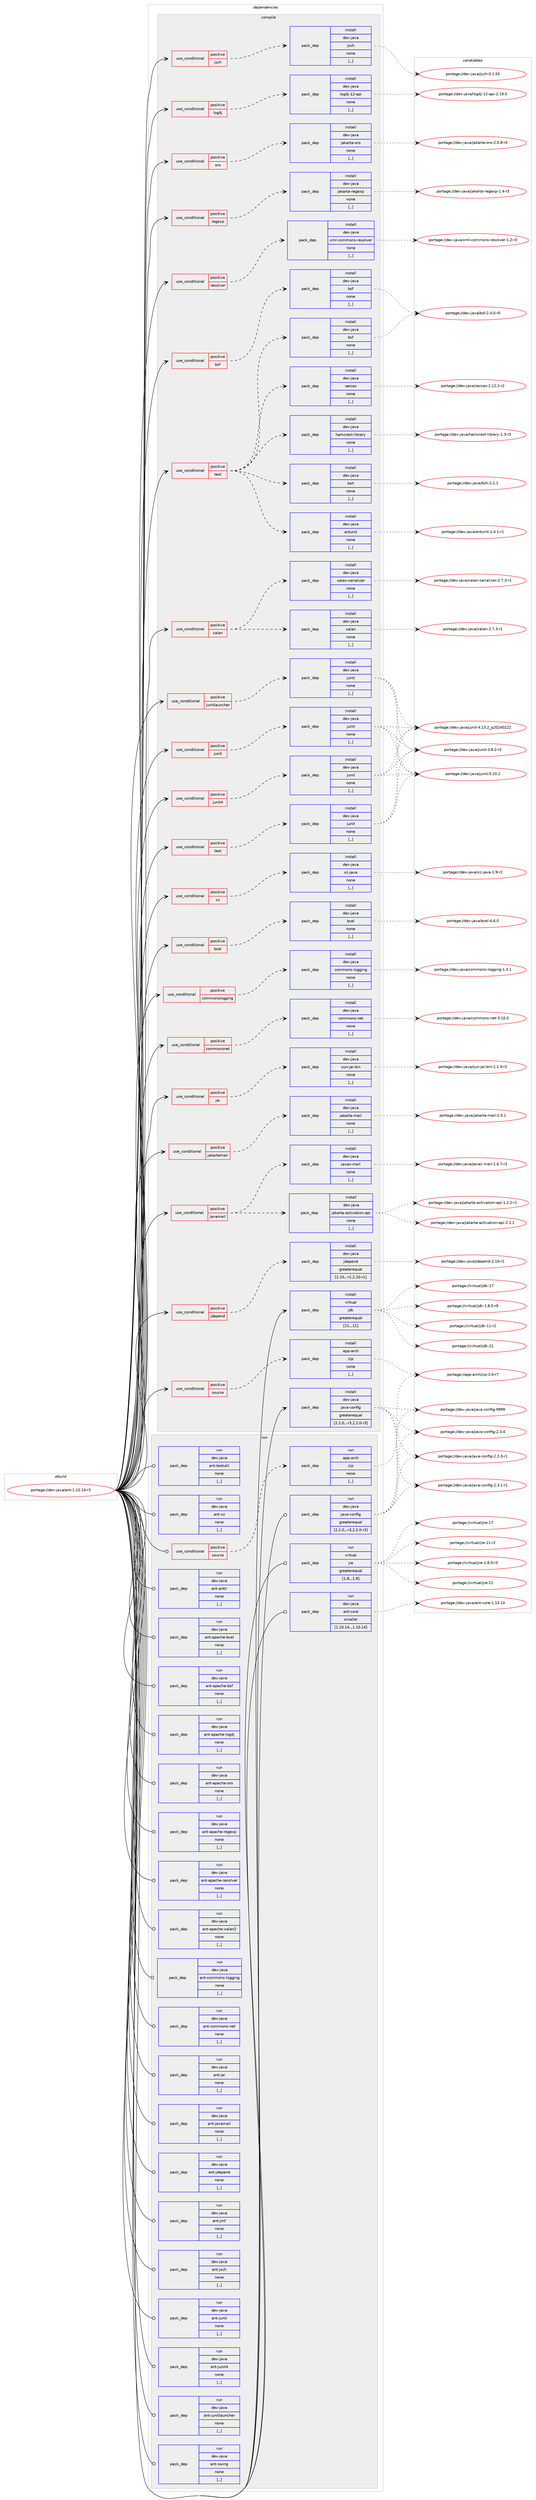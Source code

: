digraph prolog {

# *************
# Graph options
# *************

newrank=true;
concentrate=true;
compound=true;
graph [rankdir=LR,fontname=Helvetica,fontsize=10,ranksep=1.5];#, ranksep=2.5, nodesep=0.2];
edge  [arrowhead=vee];
node  [fontname=Helvetica,fontsize=10];

# **********
# The ebuild
# **********

subgraph cluster_leftcol {
color=gray;
label=<<i>ebuild</i>>;
id [label="portage://dev-java/ant-1.10.14-r3", color=red, width=4, href="../dev-java/ant-1.10.14-r3.svg"];
}

# ****************
# The dependencies
# ****************

subgraph cluster_midcol {
color=gray;
label=<<i>dependencies</i>>;
subgraph cluster_compile {
fillcolor="#eeeeee";
style=filled;
label=<<i>compile</i>>;
subgraph cond21491 {
dependency92305 [label=<<TABLE BORDER="0" CELLBORDER="1" CELLSPACING="0" CELLPADDING="4"><TR><TD ROWSPAN="3" CELLPADDING="10">use_conditional</TD></TR><TR><TD>positive</TD></TR><TR><TD>bcel</TD></TR></TABLE>>, shape=none, color=red];
subgraph pack69757 {
dependency92306 [label=<<TABLE BORDER="0" CELLBORDER="1" CELLSPACING="0" CELLPADDING="4" WIDTH="220"><TR><TD ROWSPAN="6" CELLPADDING="30">pack_dep</TD></TR><TR><TD WIDTH="110">install</TD></TR><TR><TD>dev-java</TD></TR><TR><TD>bcel</TD></TR><TR><TD>none</TD></TR><TR><TD>[,,]</TD></TR></TABLE>>, shape=none, color=blue];
}
dependency92305:e -> dependency92306:w [weight=20,style="dashed",arrowhead="vee"];
}
id:e -> dependency92305:w [weight=20,style="solid",arrowhead="vee"];
subgraph cond21492 {
dependency92307 [label=<<TABLE BORDER="0" CELLBORDER="1" CELLSPACING="0" CELLPADDING="4"><TR><TD ROWSPAN="3" CELLPADDING="10">use_conditional</TD></TR><TR><TD>positive</TD></TR><TR><TD>bsf</TD></TR></TABLE>>, shape=none, color=red];
subgraph pack69758 {
dependency92308 [label=<<TABLE BORDER="0" CELLBORDER="1" CELLSPACING="0" CELLPADDING="4" WIDTH="220"><TR><TD ROWSPAN="6" CELLPADDING="30">pack_dep</TD></TR><TR><TD WIDTH="110">install</TD></TR><TR><TD>dev-java</TD></TR><TR><TD>bsf</TD></TR><TR><TD>none</TD></TR><TR><TD>[,,]</TD></TR></TABLE>>, shape=none, color=blue];
}
dependency92307:e -> dependency92308:w [weight=20,style="dashed",arrowhead="vee"];
}
id:e -> dependency92307:w [weight=20,style="solid",arrowhead="vee"];
subgraph cond21493 {
dependency92309 [label=<<TABLE BORDER="0" CELLBORDER="1" CELLSPACING="0" CELLPADDING="4"><TR><TD ROWSPAN="3" CELLPADDING="10">use_conditional</TD></TR><TR><TD>positive</TD></TR><TR><TD>commonslogging</TD></TR></TABLE>>, shape=none, color=red];
subgraph pack69759 {
dependency92310 [label=<<TABLE BORDER="0" CELLBORDER="1" CELLSPACING="0" CELLPADDING="4" WIDTH="220"><TR><TD ROWSPAN="6" CELLPADDING="30">pack_dep</TD></TR><TR><TD WIDTH="110">install</TD></TR><TR><TD>dev-java</TD></TR><TR><TD>commons-logging</TD></TR><TR><TD>none</TD></TR><TR><TD>[,,]</TD></TR></TABLE>>, shape=none, color=blue];
}
dependency92309:e -> dependency92310:w [weight=20,style="dashed",arrowhead="vee"];
}
id:e -> dependency92309:w [weight=20,style="solid",arrowhead="vee"];
subgraph cond21494 {
dependency92311 [label=<<TABLE BORDER="0" CELLBORDER="1" CELLSPACING="0" CELLPADDING="4"><TR><TD ROWSPAN="3" CELLPADDING="10">use_conditional</TD></TR><TR><TD>positive</TD></TR><TR><TD>commonsnet</TD></TR></TABLE>>, shape=none, color=red];
subgraph pack69760 {
dependency92312 [label=<<TABLE BORDER="0" CELLBORDER="1" CELLSPACING="0" CELLPADDING="4" WIDTH="220"><TR><TD ROWSPAN="6" CELLPADDING="30">pack_dep</TD></TR><TR><TD WIDTH="110">install</TD></TR><TR><TD>dev-java</TD></TR><TR><TD>commons-net</TD></TR><TR><TD>none</TD></TR><TR><TD>[,,]</TD></TR></TABLE>>, shape=none, color=blue];
}
dependency92311:e -> dependency92312:w [weight=20,style="dashed",arrowhead="vee"];
}
id:e -> dependency92311:w [weight=20,style="solid",arrowhead="vee"];
subgraph cond21495 {
dependency92313 [label=<<TABLE BORDER="0" CELLBORDER="1" CELLSPACING="0" CELLPADDING="4"><TR><TD ROWSPAN="3" CELLPADDING="10">use_conditional</TD></TR><TR><TD>positive</TD></TR><TR><TD>jai</TD></TR></TABLE>>, shape=none, color=red];
subgraph pack69761 {
dependency92314 [label=<<TABLE BORDER="0" CELLBORDER="1" CELLSPACING="0" CELLPADDING="4" WIDTH="220"><TR><TD ROWSPAN="6" CELLPADDING="30">pack_dep</TD></TR><TR><TD WIDTH="110">install</TD></TR><TR><TD>dev-java</TD></TR><TR><TD>sun-jai-bin</TD></TR><TR><TD>none</TD></TR><TR><TD>[,,]</TD></TR></TABLE>>, shape=none, color=blue];
}
dependency92313:e -> dependency92314:w [weight=20,style="dashed",arrowhead="vee"];
}
id:e -> dependency92313:w [weight=20,style="solid",arrowhead="vee"];
subgraph cond21496 {
dependency92315 [label=<<TABLE BORDER="0" CELLBORDER="1" CELLSPACING="0" CELLPADDING="4"><TR><TD ROWSPAN="3" CELLPADDING="10">use_conditional</TD></TR><TR><TD>positive</TD></TR><TR><TD>jakartamail</TD></TR></TABLE>>, shape=none, color=red];
subgraph pack69762 {
dependency92316 [label=<<TABLE BORDER="0" CELLBORDER="1" CELLSPACING="0" CELLPADDING="4" WIDTH="220"><TR><TD ROWSPAN="6" CELLPADDING="30">pack_dep</TD></TR><TR><TD WIDTH="110">install</TD></TR><TR><TD>dev-java</TD></TR><TR><TD>jakarta-mail</TD></TR><TR><TD>none</TD></TR><TR><TD>[,,]</TD></TR></TABLE>>, shape=none, color=blue];
}
dependency92315:e -> dependency92316:w [weight=20,style="dashed",arrowhead="vee"];
}
id:e -> dependency92315:w [weight=20,style="solid",arrowhead="vee"];
subgraph cond21497 {
dependency92317 [label=<<TABLE BORDER="0" CELLBORDER="1" CELLSPACING="0" CELLPADDING="4"><TR><TD ROWSPAN="3" CELLPADDING="10">use_conditional</TD></TR><TR><TD>positive</TD></TR><TR><TD>javamail</TD></TR></TABLE>>, shape=none, color=red];
subgraph pack69763 {
dependency92318 [label=<<TABLE BORDER="0" CELLBORDER="1" CELLSPACING="0" CELLPADDING="4" WIDTH="220"><TR><TD ROWSPAN="6" CELLPADDING="30">pack_dep</TD></TR><TR><TD WIDTH="110">install</TD></TR><TR><TD>dev-java</TD></TR><TR><TD>jakarta-activation-api</TD></TR><TR><TD>none</TD></TR><TR><TD>[,,]</TD></TR></TABLE>>, shape=none, color=blue];
}
dependency92317:e -> dependency92318:w [weight=20,style="dashed",arrowhead="vee"];
subgraph pack69764 {
dependency92319 [label=<<TABLE BORDER="0" CELLBORDER="1" CELLSPACING="0" CELLPADDING="4" WIDTH="220"><TR><TD ROWSPAN="6" CELLPADDING="30">pack_dep</TD></TR><TR><TD WIDTH="110">install</TD></TR><TR><TD>dev-java</TD></TR><TR><TD>javax-mail</TD></TR><TR><TD>none</TD></TR><TR><TD>[,,]</TD></TR></TABLE>>, shape=none, color=blue];
}
dependency92317:e -> dependency92319:w [weight=20,style="dashed",arrowhead="vee"];
}
id:e -> dependency92317:w [weight=20,style="solid",arrowhead="vee"];
subgraph cond21498 {
dependency92320 [label=<<TABLE BORDER="0" CELLBORDER="1" CELLSPACING="0" CELLPADDING="4"><TR><TD ROWSPAN="3" CELLPADDING="10">use_conditional</TD></TR><TR><TD>positive</TD></TR><TR><TD>jdepend</TD></TR></TABLE>>, shape=none, color=red];
subgraph pack69765 {
dependency92321 [label=<<TABLE BORDER="0" CELLBORDER="1" CELLSPACING="0" CELLPADDING="4" WIDTH="220"><TR><TD ROWSPAN="6" CELLPADDING="30">pack_dep</TD></TR><TR><TD WIDTH="110">install</TD></TR><TR><TD>dev-java</TD></TR><TR><TD>jdepend</TD></TR><TR><TD>greaterequal</TD></TR><TR><TD>[2.10,,-r1,2.10-r1]</TD></TR></TABLE>>, shape=none, color=blue];
}
dependency92320:e -> dependency92321:w [weight=20,style="dashed",arrowhead="vee"];
}
id:e -> dependency92320:w [weight=20,style="solid",arrowhead="vee"];
subgraph cond21499 {
dependency92322 [label=<<TABLE BORDER="0" CELLBORDER="1" CELLSPACING="0" CELLPADDING="4"><TR><TD ROWSPAN="3" CELLPADDING="10">use_conditional</TD></TR><TR><TD>positive</TD></TR><TR><TD>jsch</TD></TR></TABLE>>, shape=none, color=red];
subgraph pack69766 {
dependency92323 [label=<<TABLE BORDER="0" CELLBORDER="1" CELLSPACING="0" CELLPADDING="4" WIDTH="220"><TR><TD ROWSPAN="6" CELLPADDING="30">pack_dep</TD></TR><TR><TD WIDTH="110">install</TD></TR><TR><TD>dev-java</TD></TR><TR><TD>jsch</TD></TR><TR><TD>none</TD></TR><TR><TD>[,,]</TD></TR></TABLE>>, shape=none, color=blue];
}
dependency92322:e -> dependency92323:w [weight=20,style="dashed",arrowhead="vee"];
}
id:e -> dependency92322:w [weight=20,style="solid",arrowhead="vee"];
subgraph cond21500 {
dependency92324 [label=<<TABLE BORDER="0" CELLBORDER="1" CELLSPACING="0" CELLPADDING="4"><TR><TD ROWSPAN="3" CELLPADDING="10">use_conditional</TD></TR><TR><TD>positive</TD></TR><TR><TD>junit</TD></TR></TABLE>>, shape=none, color=red];
subgraph pack69767 {
dependency92325 [label=<<TABLE BORDER="0" CELLBORDER="1" CELLSPACING="0" CELLPADDING="4" WIDTH="220"><TR><TD ROWSPAN="6" CELLPADDING="30">pack_dep</TD></TR><TR><TD WIDTH="110">install</TD></TR><TR><TD>dev-java</TD></TR><TR><TD>junit</TD></TR><TR><TD>none</TD></TR><TR><TD>[,,]</TD></TR></TABLE>>, shape=none, color=blue];
}
dependency92324:e -> dependency92325:w [weight=20,style="dashed",arrowhead="vee"];
}
id:e -> dependency92324:w [weight=20,style="solid",arrowhead="vee"];
subgraph cond21501 {
dependency92326 [label=<<TABLE BORDER="0" CELLBORDER="1" CELLSPACING="0" CELLPADDING="4"><TR><TD ROWSPAN="3" CELLPADDING="10">use_conditional</TD></TR><TR><TD>positive</TD></TR><TR><TD>junit4</TD></TR></TABLE>>, shape=none, color=red];
subgraph pack69768 {
dependency92327 [label=<<TABLE BORDER="0" CELLBORDER="1" CELLSPACING="0" CELLPADDING="4" WIDTH="220"><TR><TD ROWSPAN="6" CELLPADDING="30">pack_dep</TD></TR><TR><TD WIDTH="110">install</TD></TR><TR><TD>dev-java</TD></TR><TR><TD>junit</TD></TR><TR><TD>none</TD></TR><TR><TD>[,,]</TD></TR></TABLE>>, shape=none, color=blue];
}
dependency92326:e -> dependency92327:w [weight=20,style="dashed",arrowhead="vee"];
}
id:e -> dependency92326:w [weight=20,style="solid",arrowhead="vee"];
subgraph cond21502 {
dependency92328 [label=<<TABLE BORDER="0" CELLBORDER="1" CELLSPACING="0" CELLPADDING="4"><TR><TD ROWSPAN="3" CELLPADDING="10">use_conditional</TD></TR><TR><TD>positive</TD></TR><TR><TD>junitlauncher</TD></TR></TABLE>>, shape=none, color=red];
subgraph pack69769 {
dependency92329 [label=<<TABLE BORDER="0" CELLBORDER="1" CELLSPACING="0" CELLPADDING="4" WIDTH="220"><TR><TD ROWSPAN="6" CELLPADDING="30">pack_dep</TD></TR><TR><TD WIDTH="110">install</TD></TR><TR><TD>dev-java</TD></TR><TR><TD>junit</TD></TR><TR><TD>none</TD></TR><TR><TD>[,,]</TD></TR></TABLE>>, shape=none, color=blue];
}
dependency92328:e -> dependency92329:w [weight=20,style="dashed",arrowhead="vee"];
}
id:e -> dependency92328:w [weight=20,style="solid",arrowhead="vee"];
subgraph cond21503 {
dependency92330 [label=<<TABLE BORDER="0" CELLBORDER="1" CELLSPACING="0" CELLPADDING="4"><TR><TD ROWSPAN="3" CELLPADDING="10">use_conditional</TD></TR><TR><TD>positive</TD></TR><TR><TD>log4j</TD></TR></TABLE>>, shape=none, color=red];
subgraph pack69770 {
dependency92331 [label=<<TABLE BORDER="0" CELLBORDER="1" CELLSPACING="0" CELLPADDING="4" WIDTH="220"><TR><TD ROWSPAN="6" CELLPADDING="30">pack_dep</TD></TR><TR><TD WIDTH="110">install</TD></TR><TR><TD>dev-java</TD></TR><TR><TD>log4j-12-api</TD></TR><TR><TD>none</TD></TR><TR><TD>[,,]</TD></TR></TABLE>>, shape=none, color=blue];
}
dependency92330:e -> dependency92331:w [weight=20,style="dashed",arrowhead="vee"];
}
id:e -> dependency92330:w [weight=20,style="solid",arrowhead="vee"];
subgraph cond21504 {
dependency92332 [label=<<TABLE BORDER="0" CELLBORDER="1" CELLSPACING="0" CELLPADDING="4"><TR><TD ROWSPAN="3" CELLPADDING="10">use_conditional</TD></TR><TR><TD>positive</TD></TR><TR><TD>oro</TD></TR></TABLE>>, shape=none, color=red];
subgraph pack69771 {
dependency92333 [label=<<TABLE BORDER="0" CELLBORDER="1" CELLSPACING="0" CELLPADDING="4" WIDTH="220"><TR><TD ROWSPAN="6" CELLPADDING="30">pack_dep</TD></TR><TR><TD WIDTH="110">install</TD></TR><TR><TD>dev-java</TD></TR><TR><TD>jakarta-oro</TD></TR><TR><TD>none</TD></TR><TR><TD>[,,]</TD></TR></TABLE>>, shape=none, color=blue];
}
dependency92332:e -> dependency92333:w [weight=20,style="dashed",arrowhead="vee"];
}
id:e -> dependency92332:w [weight=20,style="solid",arrowhead="vee"];
subgraph cond21505 {
dependency92334 [label=<<TABLE BORDER="0" CELLBORDER="1" CELLSPACING="0" CELLPADDING="4"><TR><TD ROWSPAN="3" CELLPADDING="10">use_conditional</TD></TR><TR><TD>positive</TD></TR><TR><TD>regexp</TD></TR></TABLE>>, shape=none, color=red];
subgraph pack69772 {
dependency92335 [label=<<TABLE BORDER="0" CELLBORDER="1" CELLSPACING="0" CELLPADDING="4" WIDTH="220"><TR><TD ROWSPAN="6" CELLPADDING="30">pack_dep</TD></TR><TR><TD WIDTH="110">install</TD></TR><TR><TD>dev-java</TD></TR><TR><TD>jakarta-regexp</TD></TR><TR><TD>none</TD></TR><TR><TD>[,,]</TD></TR></TABLE>>, shape=none, color=blue];
}
dependency92334:e -> dependency92335:w [weight=20,style="dashed",arrowhead="vee"];
}
id:e -> dependency92334:w [weight=20,style="solid",arrowhead="vee"];
subgraph cond21506 {
dependency92336 [label=<<TABLE BORDER="0" CELLBORDER="1" CELLSPACING="0" CELLPADDING="4"><TR><TD ROWSPAN="3" CELLPADDING="10">use_conditional</TD></TR><TR><TD>positive</TD></TR><TR><TD>resolver</TD></TR></TABLE>>, shape=none, color=red];
subgraph pack69773 {
dependency92337 [label=<<TABLE BORDER="0" CELLBORDER="1" CELLSPACING="0" CELLPADDING="4" WIDTH="220"><TR><TD ROWSPAN="6" CELLPADDING="30">pack_dep</TD></TR><TR><TD WIDTH="110">install</TD></TR><TR><TD>dev-java</TD></TR><TR><TD>xml-commons-resolver</TD></TR><TR><TD>none</TD></TR><TR><TD>[,,]</TD></TR></TABLE>>, shape=none, color=blue];
}
dependency92336:e -> dependency92337:w [weight=20,style="dashed",arrowhead="vee"];
}
id:e -> dependency92336:w [weight=20,style="solid",arrowhead="vee"];
subgraph cond21507 {
dependency92338 [label=<<TABLE BORDER="0" CELLBORDER="1" CELLSPACING="0" CELLPADDING="4"><TR><TD ROWSPAN="3" CELLPADDING="10">use_conditional</TD></TR><TR><TD>positive</TD></TR><TR><TD>source</TD></TR></TABLE>>, shape=none, color=red];
subgraph pack69774 {
dependency92339 [label=<<TABLE BORDER="0" CELLBORDER="1" CELLSPACING="0" CELLPADDING="4" WIDTH="220"><TR><TD ROWSPAN="6" CELLPADDING="30">pack_dep</TD></TR><TR><TD WIDTH="110">install</TD></TR><TR><TD>app-arch</TD></TR><TR><TD>zip</TD></TR><TR><TD>none</TD></TR><TR><TD>[,,]</TD></TR></TABLE>>, shape=none, color=blue];
}
dependency92338:e -> dependency92339:w [weight=20,style="dashed",arrowhead="vee"];
}
id:e -> dependency92338:w [weight=20,style="solid",arrowhead="vee"];
subgraph cond21508 {
dependency92340 [label=<<TABLE BORDER="0" CELLBORDER="1" CELLSPACING="0" CELLPADDING="4"><TR><TD ROWSPAN="3" CELLPADDING="10">use_conditional</TD></TR><TR><TD>positive</TD></TR><TR><TD>test</TD></TR></TABLE>>, shape=none, color=red];
subgraph pack69775 {
dependency92341 [label=<<TABLE BORDER="0" CELLBORDER="1" CELLSPACING="0" CELLPADDING="4" WIDTH="220"><TR><TD ROWSPAN="6" CELLPADDING="30">pack_dep</TD></TR><TR><TD WIDTH="110">install</TD></TR><TR><TD>dev-java</TD></TR><TR><TD>antunit</TD></TR><TR><TD>none</TD></TR><TR><TD>[,,]</TD></TR></TABLE>>, shape=none, color=blue];
}
dependency92340:e -> dependency92341:w [weight=20,style="dashed",arrowhead="vee"];
subgraph pack69776 {
dependency92342 [label=<<TABLE BORDER="0" CELLBORDER="1" CELLSPACING="0" CELLPADDING="4" WIDTH="220"><TR><TD ROWSPAN="6" CELLPADDING="30">pack_dep</TD></TR><TR><TD WIDTH="110">install</TD></TR><TR><TD>dev-java</TD></TR><TR><TD>bsf</TD></TR><TR><TD>none</TD></TR><TR><TD>[,,]</TD></TR></TABLE>>, shape=none, color=blue];
}
dependency92340:e -> dependency92342:w [weight=20,style="dashed",arrowhead="vee"];
subgraph pack69777 {
dependency92343 [label=<<TABLE BORDER="0" CELLBORDER="1" CELLSPACING="0" CELLPADDING="4" WIDTH="220"><TR><TD ROWSPAN="6" CELLPADDING="30">pack_dep</TD></TR><TR><TD WIDTH="110">install</TD></TR><TR><TD>dev-java</TD></TR><TR><TD>bsh</TD></TR><TR><TD>none</TD></TR><TR><TD>[,,]</TD></TR></TABLE>>, shape=none, color=blue];
}
dependency92340:e -> dependency92343:w [weight=20,style="dashed",arrowhead="vee"];
subgraph pack69778 {
dependency92344 [label=<<TABLE BORDER="0" CELLBORDER="1" CELLSPACING="0" CELLPADDING="4" WIDTH="220"><TR><TD ROWSPAN="6" CELLPADDING="30">pack_dep</TD></TR><TR><TD WIDTH="110">install</TD></TR><TR><TD>dev-java</TD></TR><TR><TD>hamcrest-library</TD></TR><TR><TD>none</TD></TR><TR><TD>[,,]</TD></TR></TABLE>>, shape=none, color=blue];
}
dependency92340:e -> dependency92344:w [weight=20,style="dashed",arrowhead="vee"];
subgraph pack69779 {
dependency92345 [label=<<TABLE BORDER="0" CELLBORDER="1" CELLSPACING="0" CELLPADDING="4" WIDTH="220"><TR><TD ROWSPAN="6" CELLPADDING="30">pack_dep</TD></TR><TR><TD WIDTH="110">install</TD></TR><TR><TD>dev-java</TD></TR><TR><TD>xerces</TD></TR><TR><TD>none</TD></TR><TR><TD>[,,]</TD></TR></TABLE>>, shape=none, color=blue];
}
dependency92340:e -> dependency92345:w [weight=20,style="dashed",arrowhead="vee"];
}
id:e -> dependency92340:w [weight=20,style="solid",arrowhead="vee"];
subgraph cond21509 {
dependency92346 [label=<<TABLE BORDER="0" CELLBORDER="1" CELLSPACING="0" CELLPADDING="4"><TR><TD ROWSPAN="3" CELLPADDING="10">use_conditional</TD></TR><TR><TD>positive</TD></TR><TR><TD>test</TD></TR></TABLE>>, shape=none, color=red];
subgraph pack69780 {
dependency92347 [label=<<TABLE BORDER="0" CELLBORDER="1" CELLSPACING="0" CELLPADDING="4" WIDTH="220"><TR><TD ROWSPAN="6" CELLPADDING="30">pack_dep</TD></TR><TR><TD WIDTH="110">install</TD></TR><TR><TD>dev-java</TD></TR><TR><TD>junit</TD></TR><TR><TD>none</TD></TR><TR><TD>[,,]</TD></TR></TABLE>>, shape=none, color=blue];
}
dependency92346:e -> dependency92347:w [weight=20,style="dashed",arrowhead="vee"];
}
id:e -> dependency92346:w [weight=20,style="solid",arrowhead="vee"];
subgraph cond21510 {
dependency92348 [label=<<TABLE BORDER="0" CELLBORDER="1" CELLSPACING="0" CELLPADDING="4"><TR><TD ROWSPAN="3" CELLPADDING="10">use_conditional</TD></TR><TR><TD>positive</TD></TR><TR><TD>xalan</TD></TR></TABLE>>, shape=none, color=red];
subgraph pack69781 {
dependency92349 [label=<<TABLE BORDER="0" CELLBORDER="1" CELLSPACING="0" CELLPADDING="4" WIDTH="220"><TR><TD ROWSPAN="6" CELLPADDING="30">pack_dep</TD></TR><TR><TD WIDTH="110">install</TD></TR><TR><TD>dev-java</TD></TR><TR><TD>xalan</TD></TR><TR><TD>none</TD></TR><TR><TD>[,,]</TD></TR></TABLE>>, shape=none, color=blue];
}
dependency92348:e -> dependency92349:w [weight=20,style="dashed",arrowhead="vee"];
subgraph pack69782 {
dependency92350 [label=<<TABLE BORDER="0" CELLBORDER="1" CELLSPACING="0" CELLPADDING="4" WIDTH="220"><TR><TD ROWSPAN="6" CELLPADDING="30">pack_dep</TD></TR><TR><TD WIDTH="110">install</TD></TR><TR><TD>dev-java</TD></TR><TR><TD>xalan-serializer</TD></TR><TR><TD>none</TD></TR><TR><TD>[,,]</TD></TR></TABLE>>, shape=none, color=blue];
}
dependency92348:e -> dependency92350:w [weight=20,style="dashed",arrowhead="vee"];
}
id:e -> dependency92348:w [weight=20,style="solid",arrowhead="vee"];
subgraph cond21511 {
dependency92351 [label=<<TABLE BORDER="0" CELLBORDER="1" CELLSPACING="0" CELLPADDING="4"><TR><TD ROWSPAN="3" CELLPADDING="10">use_conditional</TD></TR><TR><TD>positive</TD></TR><TR><TD>xz</TD></TR></TABLE>>, shape=none, color=red];
subgraph pack69783 {
dependency92352 [label=<<TABLE BORDER="0" CELLBORDER="1" CELLSPACING="0" CELLPADDING="4" WIDTH="220"><TR><TD ROWSPAN="6" CELLPADDING="30">pack_dep</TD></TR><TR><TD WIDTH="110">install</TD></TR><TR><TD>dev-java</TD></TR><TR><TD>xz-java</TD></TR><TR><TD>none</TD></TR><TR><TD>[,,]</TD></TR></TABLE>>, shape=none, color=blue];
}
dependency92351:e -> dependency92352:w [weight=20,style="dashed",arrowhead="vee"];
}
id:e -> dependency92351:w [weight=20,style="solid",arrowhead="vee"];
subgraph pack69784 {
dependency92353 [label=<<TABLE BORDER="0" CELLBORDER="1" CELLSPACING="0" CELLPADDING="4" WIDTH="220"><TR><TD ROWSPAN="6" CELLPADDING="30">pack_dep</TD></TR><TR><TD WIDTH="110">install</TD></TR><TR><TD>dev-java</TD></TR><TR><TD>java-config</TD></TR><TR><TD>greaterequal</TD></TR><TR><TD>[2.2.0,,-r3,2.2.0-r3]</TD></TR></TABLE>>, shape=none, color=blue];
}
id:e -> dependency92353:w [weight=20,style="solid",arrowhead="vee"];
subgraph pack69785 {
dependency92354 [label=<<TABLE BORDER="0" CELLBORDER="1" CELLSPACING="0" CELLPADDING="4" WIDTH="220"><TR><TD ROWSPAN="6" CELLPADDING="30">pack_dep</TD></TR><TR><TD WIDTH="110">install</TD></TR><TR><TD>virtual</TD></TR><TR><TD>jdk</TD></TR><TR><TD>greaterequal</TD></TR><TR><TD>[11,,,11]</TD></TR></TABLE>>, shape=none, color=blue];
}
id:e -> dependency92354:w [weight=20,style="solid",arrowhead="vee"];
}
subgraph cluster_compileandrun {
fillcolor="#eeeeee";
style=filled;
label=<<i>compile and run</i>>;
}
subgraph cluster_run {
fillcolor="#eeeeee";
style=filled;
label=<<i>run</i>>;
subgraph cond21512 {
dependency92355 [label=<<TABLE BORDER="0" CELLBORDER="1" CELLSPACING="0" CELLPADDING="4"><TR><TD ROWSPAN="3" CELLPADDING="10">use_conditional</TD></TR><TR><TD>positive</TD></TR><TR><TD>source</TD></TR></TABLE>>, shape=none, color=red];
subgraph pack69786 {
dependency92356 [label=<<TABLE BORDER="0" CELLBORDER="1" CELLSPACING="0" CELLPADDING="4" WIDTH="220"><TR><TD ROWSPAN="6" CELLPADDING="30">pack_dep</TD></TR><TR><TD WIDTH="110">run</TD></TR><TR><TD>app-arch</TD></TR><TR><TD>zip</TD></TR><TR><TD>none</TD></TR><TR><TD>[,,]</TD></TR></TABLE>>, shape=none, color=blue];
}
dependency92355:e -> dependency92356:w [weight=20,style="dashed",arrowhead="vee"];
}
id:e -> dependency92355:w [weight=20,style="solid",arrowhead="odot"];
subgraph pack69787 {
dependency92357 [label=<<TABLE BORDER="0" CELLBORDER="1" CELLSPACING="0" CELLPADDING="4" WIDTH="220"><TR><TD ROWSPAN="6" CELLPADDING="30">pack_dep</TD></TR><TR><TD WIDTH="110">run</TD></TR><TR><TD>dev-java</TD></TR><TR><TD>java-config</TD></TR><TR><TD>greaterequal</TD></TR><TR><TD>[2.2.0,,-r3,2.2.0-r3]</TD></TR></TABLE>>, shape=none, color=blue];
}
id:e -> dependency92357:w [weight=20,style="solid",arrowhead="odot"];
subgraph pack69788 {
dependency92358 [label=<<TABLE BORDER="0" CELLBORDER="1" CELLSPACING="0" CELLPADDING="4" WIDTH="220"><TR><TD ROWSPAN="6" CELLPADDING="30">pack_dep</TD></TR><TR><TD WIDTH="110">run</TD></TR><TR><TD>virtual</TD></TR><TR><TD>jre</TD></TR><TR><TD>greaterequal</TD></TR><TR><TD>[1.8,,,1.8]</TD></TR></TABLE>>, shape=none, color=blue];
}
id:e -> dependency92358:w [weight=20,style="solid",arrowhead="odot"];
subgraph pack69789 {
dependency92359 [label=<<TABLE BORDER="0" CELLBORDER="1" CELLSPACING="0" CELLPADDING="4" WIDTH="220"><TR><TD ROWSPAN="6" CELLPADDING="30">pack_dep</TD></TR><TR><TD WIDTH="110">run</TD></TR><TR><TD>dev-java</TD></TR><TR><TD>ant-antlr</TD></TR><TR><TD>none</TD></TR><TR><TD>[,,]</TD></TR></TABLE>>, shape=none, color=blue];
}
id:e -> dependency92359:w [weight=20,style="solid",arrowhead="odot"];
subgraph pack69790 {
dependency92360 [label=<<TABLE BORDER="0" CELLBORDER="1" CELLSPACING="0" CELLPADDING="4" WIDTH="220"><TR><TD ROWSPAN="6" CELLPADDING="30">pack_dep</TD></TR><TR><TD WIDTH="110">run</TD></TR><TR><TD>dev-java</TD></TR><TR><TD>ant-apache-bcel</TD></TR><TR><TD>none</TD></TR><TR><TD>[,,]</TD></TR></TABLE>>, shape=none, color=blue];
}
id:e -> dependency92360:w [weight=20,style="solid",arrowhead="odot"];
subgraph pack69791 {
dependency92361 [label=<<TABLE BORDER="0" CELLBORDER="1" CELLSPACING="0" CELLPADDING="4" WIDTH="220"><TR><TD ROWSPAN="6" CELLPADDING="30">pack_dep</TD></TR><TR><TD WIDTH="110">run</TD></TR><TR><TD>dev-java</TD></TR><TR><TD>ant-apache-bsf</TD></TR><TR><TD>none</TD></TR><TR><TD>[,,]</TD></TR></TABLE>>, shape=none, color=blue];
}
id:e -> dependency92361:w [weight=20,style="solid",arrowhead="odot"];
subgraph pack69792 {
dependency92362 [label=<<TABLE BORDER="0" CELLBORDER="1" CELLSPACING="0" CELLPADDING="4" WIDTH="220"><TR><TD ROWSPAN="6" CELLPADDING="30">pack_dep</TD></TR><TR><TD WIDTH="110">run</TD></TR><TR><TD>dev-java</TD></TR><TR><TD>ant-apache-log4j</TD></TR><TR><TD>none</TD></TR><TR><TD>[,,]</TD></TR></TABLE>>, shape=none, color=blue];
}
id:e -> dependency92362:w [weight=20,style="solid",arrowhead="odot"];
subgraph pack69793 {
dependency92363 [label=<<TABLE BORDER="0" CELLBORDER="1" CELLSPACING="0" CELLPADDING="4" WIDTH="220"><TR><TD ROWSPAN="6" CELLPADDING="30">pack_dep</TD></TR><TR><TD WIDTH="110">run</TD></TR><TR><TD>dev-java</TD></TR><TR><TD>ant-apache-oro</TD></TR><TR><TD>none</TD></TR><TR><TD>[,,]</TD></TR></TABLE>>, shape=none, color=blue];
}
id:e -> dependency92363:w [weight=20,style="solid",arrowhead="odot"];
subgraph pack69794 {
dependency92364 [label=<<TABLE BORDER="0" CELLBORDER="1" CELLSPACING="0" CELLPADDING="4" WIDTH="220"><TR><TD ROWSPAN="6" CELLPADDING="30">pack_dep</TD></TR><TR><TD WIDTH="110">run</TD></TR><TR><TD>dev-java</TD></TR><TR><TD>ant-apache-regexp</TD></TR><TR><TD>none</TD></TR><TR><TD>[,,]</TD></TR></TABLE>>, shape=none, color=blue];
}
id:e -> dependency92364:w [weight=20,style="solid",arrowhead="odot"];
subgraph pack69795 {
dependency92365 [label=<<TABLE BORDER="0" CELLBORDER="1" CELLSPACING="0" CELLPADDING="4" WIDTH="220"><TR><TD ROWSPAN="6" CELLPADDING="30">pack_dep</TD></TR><TR><TD WIDTH="110">run</TD></TR><TR><TD>dev-java</TD></TR><TR><TD>ant-apache-resolver</TD></TR><TR><TD>none</TD></TR><TR><TD>[,,]</TD></TR></TABLE>>, shape=none, color=blue];
}
id:e -> dependency92365:w [weight=20,style="solid",arrowhead="odot"];
subgraph pack69796 {
dependency92366 [label=<<TABLE BORDER="0" CELLBORDER="1" CELLSPACING="0" CELLPADDING="4" WIDTH="220"><TR><TD ROWSPAN="6" CELLPADDING="30">pack_dep</TD></TR><TR><TD WIDTH="110">run</TD></TR><TR><TD>dev-java</TD></TR><TR><TD>ant-apache-xalan2</TD></TR><TR><TD>none</TD></TR><TR><TD>[,,]</TD></TR></TABLE>>, shape=none, color=blue];
}
id:e -> dependency92366:w [weight=20,style="solid",arrowhead="odot"];
subgraph pack69797 {
dependency92367 [label=<<TABLE BORDER="0" CELLBORDER="1" CELLSPACING="0" CELLPADDING="4" WIDTH="220"><TR><TD ROWSPAN="6" CELLPADDING="30">pack_dep</TD></TR><TR><TD WIDTH="110">run</TD></TR><TR><TD>dev-java</TD></TR><TR><TD>ant-commons-logging</TD></TR><TR><TD>none</TD></TR><TR><TD>[,,]</TD></TR></TABLE>>, shape=none, color=blue];
}
id:e -> dependency92367:w [weight=20,style="solid",arrowhead="odot"];
subgraph pack69798 {
dependency92368 [label=<<TABLE BORDER="0" CELLBORDER="1" CELLSPACING="0" CELLPADDING="4" WIDTH="220"><TR><TD ROWSPAN="6" CELLPADDING="30">pack_dep</TD></TR><TR><TD WIDTH="110">run</TD></TR><TR><TD>dev-java</TD></TR><TR><TD>ant-commons-net</TD></TR><TR><TD>none</TD></TR><TR><TD>[,,]</TD></TR></TABLE>>, shape=none, color=blue];
}
id:e -> dependency92368:w [weight=20,style="solid",arrowhead="odot"];
subgraph pack69799 {
dependency92369 [label=<<TABLE BORDER="0" CELLBORDER="1" CELLSPACING="0" CELLPADDING="4" WIDTH="220"><TR><TD ROWSPAN="6" CELLPADDING="30">pack_dep</TD></TR><TR><TD WIDTH="110">run</TD></TR><TR><TD>dev-java</TD></TR><TR><TD>ant-core</TD></TR><TR><TD>smaller</TD></TR><TR><TD>[1.10.14,,,1.10.14]</TD></TR></TABLE>>, shape=none, color=blue];
}
id:e -> dependency92369:w [weight=20,style="solid",arrowhead="odot"];
subgraph pack69800 {
dependency92370 [label=<<TABLE BORDER="0" CELLBORDER="1" CELLSPACING="0" CELLPADDING="4" WIDTH="220"><TR><TD ROWSPAN="6" CELLPADDING="30">pack_dep</TD></TR><TR><TD WIDTH="110">run</TD></TR><TR><TD>dev-java</TD></TR><TR><TD>ant-jai</TD></TR><TR><TD>none</TD></TR><TR><TD>[,,]</TD></TR></TABLE>>, shape=none, color=blue];
}
id:e -> dependency92370:w [weight=20,style="solid",arrowhead="odot"];
subgraph pack69801 {
dependency92371 [label=<<TABLE BORDER="0" CELLBORDER="1" CELLSPACING="0" CELLPADDING="4" WIDTH="220"><TR><TD ROWSPAN="6" CELLPADDING="30">pack_dep</TD></TR><TR><TD WIDTH="110">run</TD></TR><TR><TD>dev-java</TD></TR><TR><TD>ant-javamail</TD></TR><TR><TD>none</TD></TR><TR><TD>[,,]</TD></TR></TABLE>>, shape=none, color=blue];
}
id:e -> dependency92371:w [weight=20,style="solid",arrowhead="odot"];
subgraph pack69802 {
dependency92372 [label=<<TABLE BORDER="0" CELLBORDER="1" CELLSPACING="0" CELLPADDING="4" WIDTH="220"><TR><TD ROWSPAN="6" CELLPADDING="30">pack_dep</TD></TR><TR><TD WIDTH="110">run</TD></TR><TR><TD>dev-java</TD></TR><TR><TD>ant-jdepend</TD></TR><TR><TD>none</TD></TR><TR><TD>[,,]</TD></TR></TABLE>>, shape=none, color=blue];
}
id:e -> dependency92372:w [weight=20,style="solid",arrowhead="odot"];
subgraph pack69803 {
dependency92373 [label=<<TABLE BORDER="0" CELLBORDER="1" CELLSPACING="0" CELLPADDING="4" WIDTH="220"><TR><TD ROWSPAN="6" CELLPADDING="30">pack_dep</TD></TR><TR><TD WIDTH="110">run</TD></TR><TR><TD>dev-java</TD></TR><TR><TD>ant-jmf</TD></TR><TR><TD>none</TD></TR><TR><TD>[,,]</TD></TR></TABLE>>, shape=none, color=blue];
}
id:e -> dependency92373:w [weight=20,style="solid",arrowhead="odot"];
subgraph pack69804 {
dependency92374 [label=<<TABLE BORDER="0" CELLBORDER="1" CELLSPACING="0" CELLPADDING="4" WIDTH="220"><TR><TD ROWSPAN="6" CELLPADDING="30">pack_dep</TD></TR><TR><TD WIDTH="110">run</TD></TR><TR><TD>dev-java</TD></TR><TR><TD>ant-jsch</TD></TR><TR><TD>none</TD></TR><TR><TD>[,,]</TD></TR></TABLE>>, shape=none, color=blue];
}
id:e -> dependency92374:w [weight=20,style="solid",arrowhead="odot"];
subgraph pack69805 {
dependency92375 [label=<<TABLE BORDER="0" CELLBORDER="1" CELLSPACING="0" CELLPADDING="4" WIDTH="220"><TR><TD ROWSPAN="6" CELLPADDING="30">pack_dep</TD></TR><TR><TD WIDTH="110">run</TD></TR><TR><TD>dev-java</TD></TR><TR><TD>ant-junit</TD></TR><TR><TD>none</TD></TR><TR><TD>[,,]</TD></TR></TABLE>>, shape=none, color=blue];
}
id:e -> dependency92375:w [weight=20,style="solid",arrowhead="odot"];
subgraph pack69806 {
dependency92376 [label=<<TABLE BORDER="0" CELLBORDER="1" CELLSPACING="0" CELLPADDING="4" WIDTH="220"><TR><TD ROWSPAN="6" CELLPADDING="30">pack_dep</TD></TR><TR><TD WIDTH="110">run</TD></TR><TR><TD>dev-java</TD></TR><TR><TD>ant-junit4</TD></TR><TR><TD>none</TD></TR><TR><TD>[,,]</TD></TR></TABLE>>, shape=none, color=blue];
}
id:e -> dependency92376:w [weight=20,style="solid",arrowhead="odot"];
subgraph pack69807 {
dependency92377 [label=<<TABLE BORDER="0" CELLBORDER="1" CELLSPACING="0" CELLPADDING="4" WIDTH="220"><TR><TD ROWSPAN="6" CELLPADDING="30">pack_dep</TD></TR><TR><TD WIDTH="110">run</TD></TR><TR><TD>dev-java</TD></TR><TR><TD>ant-junitlauncher</TD></TR><TR><TD>none</TD></TR><TR><TD>[,,]</TD></TR></TABLE>>, shape=none, color=blue];
}
id:e -> dependency92377:w [weight=20,style="solid",arrowhead="odot"];
subgraph pack69808 {
dependency92378 [label=<<TABLE BORDER="0" CELLBORDER="1" CELLSPACING="0" CELLPADDING="4" WIDTH="220"><TR><TD ROWSPAN="6" CELLPADDING="30">pack_dep</TD></TR><TR><TD WIDTH="110">run</TD></TR><TR><TD>dev-java</TD></TR><TR><TD>ant-swing</TD></TR><TR><TD>none</TD></TR><TR><TD>[,,]</TD></TR></TABLE>>, shape=none, color=blue];
}
id:e -> dependency92378:w [weight=20,style="solid",arrowhead="odot"];
subgraph pack69809 {
dependency92379 [label=<<TABLE BORDER="0" CELLBORDER="1" CELLSPACING="0" CELLPADDING="4" WIDTH="220"><TR><TD ROWSPAN="6" CELLPADDING="30">pack_dep</TD></TR><TR><TD WIDTH="110">run</TD></TR><TR><TD>dev-java</TD></TR><TR><TD>ant-testutil</TD></TR><TR><TD>none</TD></TR><TR><TD>[,,]</TD></TR></TABLE>>, shape=none, color=blue];
}
id:e -> dependency92379:w [weight=20,style="solid",arrowhead="odot"];
subgraph pack69810 {
dependency92380 [label=<<TABLE BORDER="0" CELLBORDER="1" CELLSPACING="0" CELLPADDING="4" WIDTH="220"><TR><TD ROWSPAN="6" CELLPADDING="30">pack_dep</TD></TR><TR><TD WIDTH="110">run</TD></TR><TR><TD>dev-java</TD></TR><TR><TD>ant-xz</TD></TR><TR><TD>none</TD></TR><TR><TD>[,,]</TD></TR></TABLE>>, shape=none, color=blue];
}
id:e -> dependency92380:w [weight=20,style="solid",arrowhead="odot"];
}
}

# **************
# The candidates
# **************

subgraph cluster_choices {
rank=same;
color=gray;
label=<<i>candidates</i>>;

subgraph choice69757 {
color=black;
nodesep=1;
choice100101118451069711897479899101108455446544648 [label="portage://dev-java/bcel-6.6.0", color=red, width=4,href="../dev-java/bcel-6.6.0.svg"];
dependency92306:e -> choice100101118451069711897479899101108455446544648:w [style=dotted,weight="100"];
}
subgraph choice69758 {
color=black;
nodesep=1;
choice10010111845106971189747981151024550465246484511453 [label="portage://dev-java/bsf-2.4.0-r5", color=red, width=4,href="../dev-java/bsf-2.4.0-r5.svg"];
dependency92308:e -> choice10010111845106971189747981151024550465246484511453:w [style=dotted,weight="100"];
}
subgraph choice69759 {
color=black;
nodesep=1;
choice100101118451069711897479911110910911111011545108111103103105110103454946514649 [label="portage://dev-java/commons-logging-1.3.1", color=red, width=4,href="../dev-java/commons-logging-1.3.1.svg"];
dependency92310:e -> choice100101118451069711897479911110910911111011545108111103103105110103454946514649:w [style=dotted,weight="100"];
}
subgraph choice69760 {
color=black;
nodesep=1;
choice10010111845106971189747991111091091111101154511010111645514649484648 [label="portage://dev-java/commons-net-3.10.0", color=red, width=4,href="../dev-java/commons-net-3.10.0.svg"];
dependency92312:e -> choice10010111845106971189747991111091091111101154511010111645514649484648:w [style=dotted,weight="100"];
}
subgraph choice69761 {
color=black;
nodesep=1;
choice10010111845106971189747115117110451069710545981051104549464946514511450 [label="portage://dev-java/sun-jai-bin-1.1.3-r2", color=red, width=4,href="../dev-java/sun-jai-bin-1.1.3-r2.svg"];
dependency92314:e -> choice10010111845106971189747115117110451069710545981051104549464946514511450:w [style=dotted,weight="100"];
}
subgraph choice69762 {
color=black;
nodesep=1;
choice100101118451069711897471069710797114116974510997105108455046484649 [label="portage://dev-java/jakarta-mail-2.0.1", color=red, width=4,href="../dev-java/jakarta-mail-2.0.1.svg"];
dependency92316:e -> choice100101118451069711897471069710797114116974510997105108455046484649:w [style=dotted,weight="100"];
}
subgraph choice69763 {
color=black;
nodesep=1;
choice10010111845106971189747106971079711411697459799116105118971161051111104597112105455046494649 [label="portage://dev-java/jakarta-activation-api-2.1.1", color=red, width=4,href="../dev-java/jakarta-activation-api-2.1.1.svg"];
choice100101118451069711897471069710797114116974597991161051189711610511111045971121054549465046504511449 [label="portage://dev-java/jakarta-activation-api-1.2.2-r1", color=red, width=4,href="../dev-java/jakarta-activation-api-1.2.2-r1.svg"];
dependency92318:e -> choice10010111845106971189747106971079711411697459799116105118971161051111104597112105455046494649:w [style=dotted,weight="100"];
dependency92318:e -> choice100101118451069711897471069710797114116974597991161051189711610511111045971121054549465046504511449:w [style=dotted,weight="100"];
}
subgraph choice69764 {
color=black;
nodesep=1;
choice10010111845106971189747106971189712045109971051084549465446554511450 [label="portage://dev-java/javax-mail-1.6.7-r2", color=red, width=4,href="../dev-java/javax-mail-1.6.7-r2.svg"];
dependency92319:e -> choice10010111845106971189747106971189712045109971051084549465446554511450:w [style=dotted,weight="100"];
}
subgraph choice69765 {
color=black;
nodesep=1;
choice1001011184510697118974710610010111210111010045504649484511449 [label="portage://dev-java/jdepend-2.10-r1", color=red, width=4,href="../dev-java/jdepend-2.10-r1.svg"];
dependency92321:e -> choice1001011184510697118974710610010111210111010045504649484511449:w [style=dotted,weight="100"];
}
subgraph choice69766 {
color=black;
nodesep=1;
choice100101118451069711897471061159910445484649465353 [label="portage://dev-java/jsch-0.1.55", color=red, width=4,href="../dev-java/jsch-0.1.55.svg"];
dependency92323:e -> choice100101118451069711897471061159910445484649465353:w [style=dotted,weight="100"];
}
subgraph choice69767 {
color=black;
nodesep=1;
choice1001011184510697118974710611711010511645534649484650 [label="portage://dev-java/junit-5.10.2", color=red, width=4,href="../dev-java/junit-5.10.2.svg"];
choice1001011184510697118974710611711010511645524649514650951125048505248505050 [label="portage://dev-java/junit-4.13.2_p20240222", color=red, width=4,href="../dev-java/junit-4.13.2_p20240222.svg"];
choice100101118451069711897471061171101051164551465646504511450 [label="portage://dev-java/junit-3.8.2-r2", color=red, width=4,href="../dev-java/junit-3.8.2-r2.svg"];
dependency92325:e -> choice1001011184510697118974710611711010511645534649484650:w [style=dotted,weight="100"];
dependency92325:e -> choice1001011184510697118974710611711010511645524649514650951125048505248505050:w [style=dotted,weight="100"];
dependency92325:e -> choice100101118451069711897471061171101051164551465646504511450:w [style=dotted,weight="100"];
}
subgraph choice69768 {
color=black;
nodesep=1;
choice1001011184510697118974710611711010511645534649484650 [label="portage://dev-java/junit-5.10.2", color=red, width=4,href="../dev-java/junit-5.10.2.svg"];
choice1001011184510697118974710611711010511645524649514650951125048505248505050 [label="portage://dev-java/junit-4.13.2_p20240222", color=red, width=4,href="../dev-java/junit-4.13.2_p20240222.svg"];
choice100101118451069711897471061171101051164551465646504511450 [label="portage://dev-java/junit-3.8.2-r2", color=red, width=4,href="../dev-java/junit-3.8.2-r2.svg"];
dependency92327:e -> choice1001011184510697118974710611711010511645534649484650:w [style=dotted,weight="100"];
dependency92327:e -> choice1001011184510697118974710611711010511645524649514650951125048505248505050:w [style=dotted,weight="100"];
dependency92327:e -> choice100101118451069711897471061171101051164551465646504511450:w [style=dotted,weight="100"];
}
subgraph choice69769 {
color=black;
nodesep=1;
choice1001011184510697118974710611711010511645534649484650 [label="portage://dev-java/junit-5.10.2", color=red, width=4,href="../dev-java/junit-5.10.2.svg"];
choice1001011184510697118974710611711010511645524649514650951125048505248505050 [label="portage://dev-java/junit-4.13.2_p20240222", color=red, width=4,href="../dev-java/junit-4.13.2_p20240222.svg"];
choice100101118451069711897471061171101051164551465646504511450 [label="portage://dev-java/junit-3.8.2-r2", color=red, width=4,href="../dev-java/junit-3.8.2-r2.svg"];
dependency92329:e -> choice1001011184510697118974710611711010511645534649484650:w [style=dotted,weight="100"];
dependency92329:e -> choice1001011184510697118974710611711010511645524649514650951125048505248505050:w [style=dotted,weight="100"];
dependency92329:e -> choice100101118451069711897471061171101051164551465646504511450:w [style=dotted,weight="100"];
}
subgraph choice69770 {
color=black;
nodesep=1;
choice1001011184510697118974710811110352106454950459711210545504649574648 [label="portage://dev-java/log4j-12-api-2.19.0", color=red, width=4,href="../dev-java/log4j-12-api-2.19.0.svg"];
dependency92331:e -> choice1001011184510697118974710811110352106454950459711210545504649574648:w [style=dotted,weight="100"];
}
subgraph choice69771 {
color=black;
nodesep=1;
choice10010111845106971189747106971079711411697451111141114550464846564511453 [label="portage://dev-java/jakarta-oro-2.0.8-r5", color=red, width=4,href="../dev-java/jakarta-oro-2.0.8-r5.svg"];
dependency92333:e -> choice10010111845106971189747106971079711411697451111141114550464846564511453:w [style=dotted,weight="100"];
}
subgraph choice69772 {
color=black;
nodesep=1;
choice1001011184510697118974710697107971141169745114101103101120112454946524511451 [label="portage://dev-java/jakarta-regexp-1.4-r3", color=red, width=4,href="../dev-java/jakarta-regexp-1.4-r3.svg"];
dependency92335:e -> choice1001011184510697118974710697107971141169745114101103101120112454946524511451:w [style=dotted,weight="100"];
}
subgraph choice69773 {
color=black;
nodesep=1;
choice10010111845106971189747120109108459911110910911111011545114101115111108118101114454946504511451 [label="portage://dev-java/xml-commons-resolver-1.2-r3", color=red, width=4,href="../dev-java/xml-commons-resolver-1.2-r3.svg"];
dependency92337:e -> choice10010111845106971189747120109108459911110910911111011545114101115111108118101114454946504511451:w [style=dotted,weight="100"];
}
subgraph choice69774 {
color=black;
nodesep=1;
choice9711211245971149910447122105112455146484511455 [label="portage://app-arch/zip-3.0-r7", color=red, width=4,href="../app-arch/zip-3.0-r7.svg"];
dependency92339:e -> choice9711211245971149910447122105112455146484511455:w [style=dotted,weight="100"];
}
subgraph choice69775 {
color=black;
nodesep=1;
choice10010111845106971189747971101161171101051164549465246494511449 [label="portage://dev-java/antunit-1.4.1-r1", color=red, width=4,href="../dev-java/antunit-1.4.1-r1.svg"];
dependency92341:e -> choice10010111845106971189747971101161171101051164549465246494511449:w [style=dotted,weight="100"];
}
subgraph choice69776 {
color=black;
nodesep=1;
choice10010111845106971189747981151024550465246484511453 [label="portage://dev-java/bsf-2.4.0-r5", color=red, width=4,href="../dev-java/bsf-2.4.0-r5.svg"];
dependency92342:e -> choice10010111845106971189747981151024550465246484511453:w [style=dotted,weight="100"];
}
subgraph choice69777 {
color=black;
nodesep=1;
choice1001011184510697118974798115104455046494649 [label="portage://dev-java/bsh-2.1.1", color=red, width=4,href="../dev-java/bsh-2.1.1.svg"];
dependency92343:e -> choice1001011184510697118974798115104455046494649:w [style=dotted,weight="100"];
}
subgraph choice69778 {
color=black;
nodesep=1;
choice100101118451069711897471049710999114101115116451081059811497114121454946514511451 [label="portage://dev-java/hamcrest-library-1.3-r3", color=red, width=4,href="../dev-java/hamcrest-library-1.3-r3.svg"];
dependency92344:e -> choice100101118451069711897471049710999114101115116451081059811497114121454946514511451:w [style=dotted,weight="100"];
}
subgraph choice69779 {
color=black;
nodesep=1;
choice1001011184510697118974712010111499101115455046495046504511450 [label="portage://dev-java/xerces-2.12.2-r2", color=red, width=4,href="../dev-java/xerces-2.12.2-r2.svg"];
dependency92345:e -> choice1001011184510697118974712010111499101115455046495046504511450:w [style=dotted,weight="100"];
}
subgraph choice69780 {
color=black;
nodesep=1;
choice1001011184510697118974710611711010511645534649484650 [label="portage://dev-java/junit-5.10.2", color=red, width=4,href="../dev-java/junit-5.10.2.svg"];
choice1001011184510697118974710611711010511645524649514650951125048505248505050 [label="portage://dev-java/junit-4.13.2_p20240222", color=red, width=4,href="../dev-java/junit-4.13.2_p20240222.svg"];
choice100101118451069711897471061171101051164551465646504511450 [label="portage://dev-java/junit-3.8.2-r2", color=red, width=4,href="../dev-java/junit-3.8.2-r2.svg"];
dependency92347:e -> choice1001011184510697118974710611711010511645534649484650:w [style=dotted,weight="100"];
dependency92347:e -> choice1001011184510697118974710611711010511645524649514650951125048505248505050:w [style=dotted,weight="100"];
dependency92347:e -> choice100101118451069711897471061171101051164551465646504511450:w [style=dotted,weight="100"];
}
subgraph choice69781 {
color=black;
nodesep=1;
choice1001011184510697118974712097108971104550465546514511449 [label="portage://dev-java/xalan-2.7.3-r1", color=red, width=4,href="../dev-java/xalan-2.7.3-r1.svg"];
dependency92349:e -> choice1001011184510697118974712097108971104550465546514511449:w [style=dotted,weight="100"];
}
subgraph choice69782 {
color=black;
nodesep=1;
choice10010111845106971189747120971089711045115101114105971081051221011144550465546514511449 [label="portage://dev-java/xalan-serializer-2.7.3-r1", color=red, width=4,href="../dev-java/xalan-serializer-2.7.3-r1.svg"];
dependency92350:e -> choice10010111845106971189747120971089711045115101114105971081051221011144550465546514511449:w [style=dotted,weight="100"];
}
subgraph choice69783 {
color=black;
nodesep=1;
choice10010111845106971189747120122451069711897454946574511450 [label="portage://dev-java/xz-java-1.9-r2", color=red, width=4,href="../dev-java/xz-java-1.9-r2.svg"];
dependency92352:e -> choice10010111845106971189747120122451069711897454946574511450:w [style=dotted,weight="100"];
}
subgraph choice69784 {
color=black;
nodesep=1;
choice10010111845106971189747106971189745991111101021051034557575757 [label="portage://dev-java/java-config-9999", color=red, width=4,href="../dev-java/java-config-9999.svg"];
choice1001011184510697118974710697118974599111110102105103455046514652 [label="portage://dev-java/java-config-2.3.4", color=red, width=4,href="../dev-java/java-config-2.3.4.svg"];
choice10010111845106971189747106971189745991111101021051034550465146514511449 [label="portage://dev-java/java-config-2.3.3-r1", color=red, width=4,href="../dev-java/java-config-2.3.3-r1.svg"];
choice10010111845106971189747106971189745991111101021051034550465146494511449 [label="portage://dev-java/java-config-2.3.1-r1", color=red, width=4,href="../dev-java/java-config-2.3.1-r1.svg"];
dependency92353:e -> choice10010111845106971189747106971189745991111101021051034557575757:w [style=dotted,weight="100"];
dependency92353:e -> choice1001011184510697118974710697118974599111110102105103455046514652:w [style=dotted,weight="100"];
dependency92353:e -> choice10010111845106971189747106971189745991111101021051034550465146514511449:w [style=dotted,weight="100"];
dependency92353:e -> choice10010111845106971189747106971189745991111101021051034550465146494511449:w [style=dotted,weight="100"];
}
subgraph choice69785 {
color=black;
nodesep=1;
choice1181051141161179710847106100107455049 [label="portage://virtual/jdk-21", color=red, width=4,href="../virtual/jdk-21.svg"];
choice1181051141161179710847106100107454955 [label="portage://virtual/jdk-17", color=red, width=4,href="../virtual/jdk-17.svg"];
choice11810511411611797108471061001074549494511450 [label="portage://virtual/jdk-11-r2", color=red, width=4,href="../virtual/jdk-11-r2.svg"];
choice11810511411611797108471061001074549465646484511457 [label="portage://virtual/jdk-1.8.0-r9", color=red, width=4,href="../virtual/jdk-1.8.0-r9.svg"];
dependency92354:e -> choice1181051141161179710847106100107455049:w [style=dotted,weight="100"];
dependency92354:e -> choice1181051141161179710847106100107454955:w [style=dotted,weight="100"];
dependency92354:e -> choice11810511411611797108471061001074549494511450:w [style=dotted,weight="100"];
dependency92354:e -> choice11810511411611797108471061001074549465646484511457:w [style=dotted,weight="100"];
}
subgraph choice69786 {
color=black;
nodesep=1;
choice9711211245971149910447122105112455146484511455 [label="portage://app-arch/zip-3.0-r7", color=red, width=4,href="../app-arch/zip-3.0-r7.svg"];
dependency92356:e -> choice9711211245971149910447122105112455146484511455:w [style=dotted,weight="100"];
}
subgraph choice69787 {
color=black;
nodesep=1;
choice10010111845106971189747106971189745991111101021051034557575757 [label="portage://dev-java/java-config-9999", color=red, width=4,href="../dev-java/java-config-9999.svg"];
choice1001011184510697118974710697118974599111110102105103455046514652 [label="portage://dev-java/java-config-2.3.4", color=red, width=4,href="../dev-java/java-config-2.3.4.svg"];
choice10010111845106971189747106971189745991111101021051034550465146514511449 [label="portage://dev-java/java-config-2.3.3-r1", color=red, width=4,href="../dev-java/java-config-2.3.3-r1.svg"];
choice10010111845106971189747106971189745991111101021051034550465146494511449 [label="portage://dev-java/java-config-2.3.1-r1", color=red, width=4,href="../dev-java/java-config-2.3.1-r1.svg"];
dependency92357:e -> choice10010111845106971189747106971189745991111101021051034557575757:w [style=dotted,weight="100"];
dependency92357:e -> choice1001011184510697118974710697118974599111110102105103455046514652:w [style=dotted,weight="100"];
dependency92357:e -> choice10010111845106971189747106971189745991111101021051034550465146514511449:w [style=dotted,weight="100"];
dependency92357:e -> choice10010111845106971189747106971189745991111101021051034550465146494511449:w [style=dotted,weight="100"];
}
subgraph choice69788 {
color=black;
nodesep=1;
choice1181051141161179710847106114101455049 [label="portage://virtual/jre-21", color=red, width=4,href="../virtual/jre-21.svg"];
choice1181051141161179710847106114101454955 [label="portage://virtual/jre-17", color=red, width=4,href="../virtual/jre-17.svg"];
choice11810511411611797108471061141014549494511450 [label="portage://virtual/jre-11-r2", color=red, width=4,href="../virtual/jre-11-r2.svg"];
choice11810511411611797108471061141014549465646484511451 [label="portage://virtual/jre-1.8.0-r3", color=red, width=4,href="../virtual/jre-1.8.0-r3.svg"];
dependency92358:e -> choice1181051141161179710847106114101455049:w [style=dotted,weight="100"];
dependency92358:e -> choice1181051141161179710847106114101454955:w [style=dotted,weight="100"];
dependency92358:e -> choice11810511411611797108471061141014549494511450:w [style=dotted,weight="100"];
dependency92358:e -> choice11810511411611797108471061141014549465646484511451:w [style=dotted,weight="100"];
}
subgraph choice69789 {
color=black;
nodesep=1;
}
subgraph choice69790 {
color=black;
nodesep=1;
}
subgraph choice69791 {
color=black;
nodesep=1;
}
subgraph choice69792 {
color=black;
nodesep=1;
}
subgraph choice69793 {
color=black;
nodesep=1;
}
subgraph choice69794 {
color=black;
nodesep=1;
}
subgraph choice69795 {
color=black;
nodesep=1;
}
subgraph choice69796 {
color=black;
nodesep=1;
}
subgraph choice69797 {
color=black;
nodesep=1;
}
subgraph choice69798 {
color=black;
nodesep=1;
}
subgraph choice69799 {
color=black;
nodesep=1;
choice100101118451069711897479711011645991111141014549464948464952 [label="portage://dev-java/ant-core-1.10.14", color=red, width=4,href="../dev-java/ant-core-1.10.14.svg"];
dependency92369:e -> choice100101118451069711897479711011645991111141014549464948464952:w [style=dotted,weight="100"];
}
subgraph choice69800 {
color=black;
nodesep=1;
}
subgraph choice69801 {
color=black;
nodesep=1;
}
subgraph choice69802 {
color=black;
nodesep=1;
}
subgraph choice69803 {
color=black;
nodesep=1;
}
subgraph choice69804 {
color=black;
nodesep=1;
}
subgraph choice69805 {
color=black;
nodesep=1;
}
subgraph choice69806 {
color=black;
nodesep=1;
}
subgraph choice69807 {
color=black;
nodesep=1;
}
subgraph choice69808 {
color=black;
nodesep=1;
}
subgraph choice69809 {
color=black;
nodesep=1;
}
subgraph choice69810 {
color=black;
nodesep=1;
}
}

}
